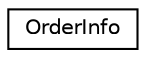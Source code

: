 digraph "Graphical Class Hierarchy"
{
 // LATEX_PDF_SIZE
  edge [fontname="Helvetica",fontsize="10",labelfontname="Helvetica",labelfontsize="10"];
  node [fontname="Helvetica",fontsize="10",shape=record];
  rankdir="LR";
  Node0 [label="OrderInfo",height=0.2,width=0.4,color="black", fillcolor="white", style="filled",URL="$structOrderInfo.html",tooltip=" "];
}
